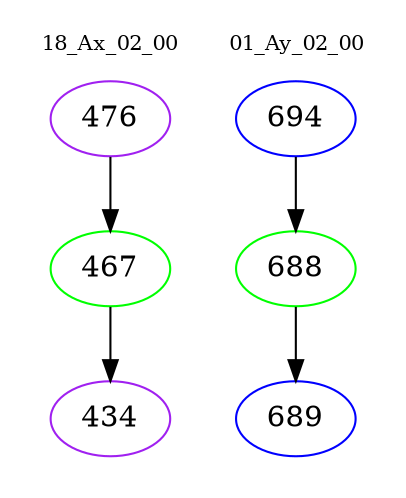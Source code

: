 digraph{
subgraph cluster_0 {
color = white
label = "18_Ax_02_00";
fontsize=10;
T0_476 [label="476", color="purple"]
T0_476 -> T0_467 [color="black"]
T0_467 [label="467", color="green"]
T0_467 -> T0_434 [color="black"]
T0_434 [label="434", color="purple"]
}
subgraph cluster_1 {
color = white
label = "01_Ay_02_00";
fontsize=10;
T1_694 [label="694", color="blue"]
T1_694 -> T1_688 [color="black"]
T1_688 [label="688", color="green"]
T1_688 -> T1_689 [color="black"]
T1_689 [label="689", color="blue"]
}
}
